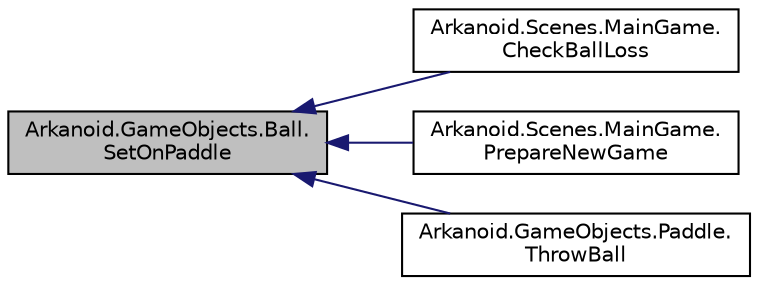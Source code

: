 digraph "Arkanoid.GameObjects.Ball.SetOnPaddle"
{
 // INTERACTIVE_SVG=YES
  edge [fontname="Helvetica",fontsize="10",labelfontname="Helvetica",labelfontsize="10"];
  node [fontname="Helvetica",fontsize="10",shape=record];
  rankdir="LR";
  Node41 [label="Arkanoid.GameObjects.Ball.\lSetOnPaddle",height=0.2,width=0.4,color="black", fillcolor="grey75", style="filled", fontcolor="black"];
  Node41 -> Node42 [dir="back",color="midnightblue",fontsize="10",style="solid",fontname="Helvetica"];
  Node42 [label="Arkanoid.Scenes.MainGame.\lCheckBallLoss",height=0.2,width=0.4,color="black", fillcolor="white", style="filled",URL="$class_arkanoid_1_1_scenes_1_1_main_game.html#aac21823f4b0889031d796b9ac341bafd"];
  Node41 -> Node43 [dir="back",color="midnightblue",fontsize="10",style="solid",fontname="Helvetica"];
  Node43 [label="Arkanoid.Scenes.MainGame.\lPrepareNewGame",height=0.2,width=0.4,color="black", fillcolor="white", style="filled",URL="$class_arkanoid_1_1_scenes_1_1_main_game.html#a80f83a4351fb71a9ce99a6ad8bc4f13a"];
  Node41 -> Node44 [dir="back",color="midnightblue",fontsize="10",style="solid",fontname="Helvetica"];
  Node44 [label="Arkanoid.GameObjects.Paddle.\lThrowBall",height=0.2,width=0.4,color="black", fillcolor="white", style="filled",URL="$class_arkanoid_1_1_game_objects_1_1_paddle.html#a09c518ec46a7faac5ac74f59e9a06f12"];
}
